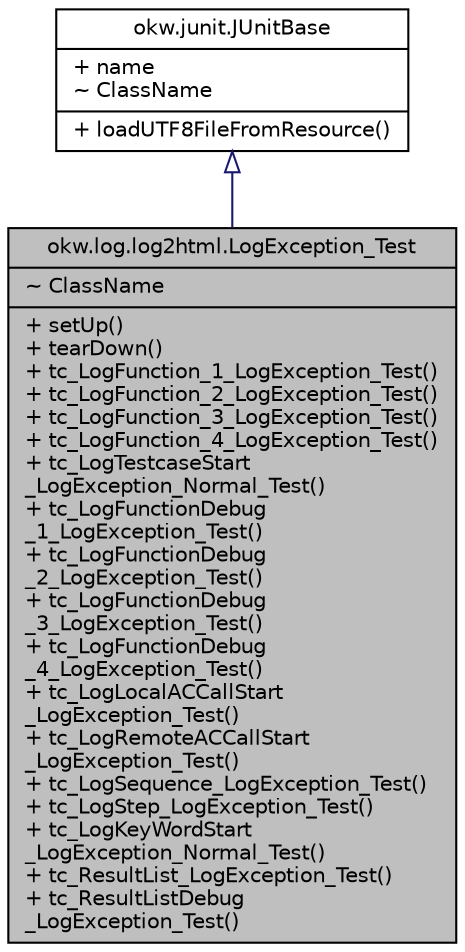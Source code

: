 digraph "okw.log.log2html.LogException_Test"
{
 // INTERACTIVE_SVG=YES
 // LATEX_PDF_SIZE
  edge [fontname="Helvetica",fontsize="10",labelfontname="Helvetica",labelfontsize="10"];
  node [fontname="Helvetica",fontsize="10",shape=record];
  Node1 [label="{okw.log.log2html.LogException_Test\n|~ ClassName\l|+ setUp()\l+ tearDown()\l+ tc_LogFunction_1_LogException_Test()\l+ tc_LogFunction_2_LogException_Test()\l+ tc_LogFunction_3_LogException_Test()\l+ tc_LogFunction_4_LogException_Test()\l+ tc_LogTestcaseStart\l_LogException_Normal_Test()\l+ tc_LogFunctionDebug\l_1_LogException_Test()\l+ tc_LogFunctionDebug\l_2_LogException_Test()\l+ tc_LogFunctionDebug\l_3_LogException_Test()\l+ tc_LogFunctionDebug\l_4_LogException_Test()\l+ tc_LogLocalACCallStart\l_LogException_Test()\l+ tc_LogRemoteACCallStart\l_LogException_Test()\l+ tc_LogSequence_LogException_Test()\l+ tc_LogStep_LogException_Test()\l+ tc_LogKeyWordStart\l_LogException_Normal_Test()\l+ tc_ResultList_LogException_Test()\l+ tc_ResultListDebug\l_LogException_Test()\l}",height=0.2,width=0.4,color="black", fillcolor="grey75", style="filled", fontcolor="black",tooltip=" "];
  Node2 -> Node1 [dir="back",color="midnightblue",fontsize="10",style="solid",arrowtail="onormal",fontname="Helvetica"];
  Node2 [label="{okw.junit.JUnitBase\n|+ name\l~ ClassName\l|+ loadUTF8FileFromResource()\l}",height=0.2,width=0.4,color="black", fillcolor="white", style="filled",URL="$classokw_1_1junit_1_1_j_unit_base.html",tooltip="OKW Basisklasse für OKW interne JUnit Test."];
}
